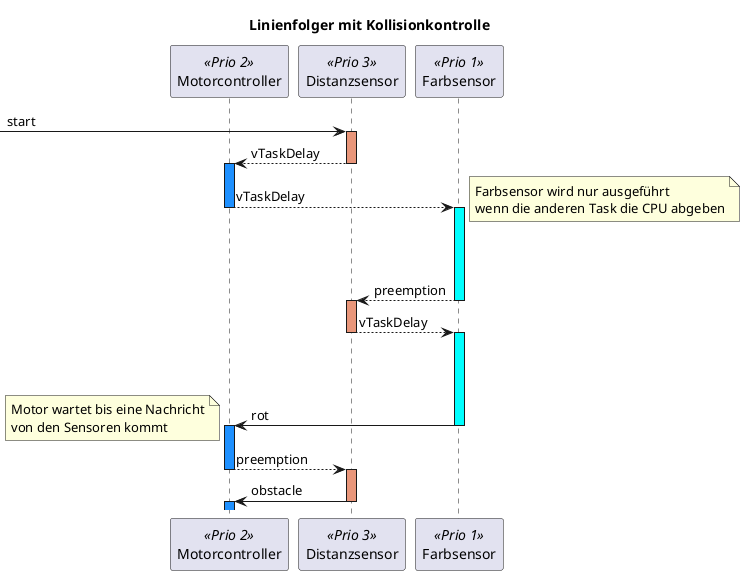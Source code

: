 @startuml
title Linienfolger mit Kollisionkontrolle

participant "Motorcontroller" as motor << Prio 2 >>
participant "Distanzsensor" as distanz << Prio 3 >>
participant "Farbsensor" as farb << Prio 1 >>

[-> distanz ++ #DarkSalmon: start
 
distanz --> motor --++ #DodgerBlue: vTaskDelay 
motor --> farb --++ #aqua: vTaskDelay
note right
  Farbsensor wird nur ausgeführt
  wenn die anderen Task die CPU abgeben
end note


|||
|||
farb --> distanz --++ #DarkSalmon: preemption
distanz --> farb --++ #aqua: vTaskDelay

|||
|||

farb -> motor --++ #DodgerBlue: rot
note left
  Motor wartet bis eine Nachricht
  von den Sensoren kommt
end note


"motor" --> "distanz" --++ #DarkSalmon: preemption
"distanz" -> motor --++ #DodgerBlue: obstacle
@enduml